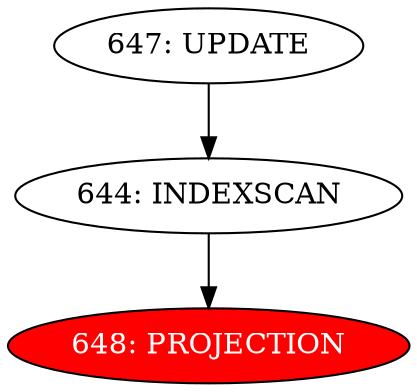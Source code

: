 digraph name {
644 [label="644: INDEXSCAN" ];
644 -> 648;
648 [label="648: PROJECTION" fontcolor="white" style="filled" fillcolor="red"];
647 [label="647: UPDATE" ];
647 -> 644;

}

